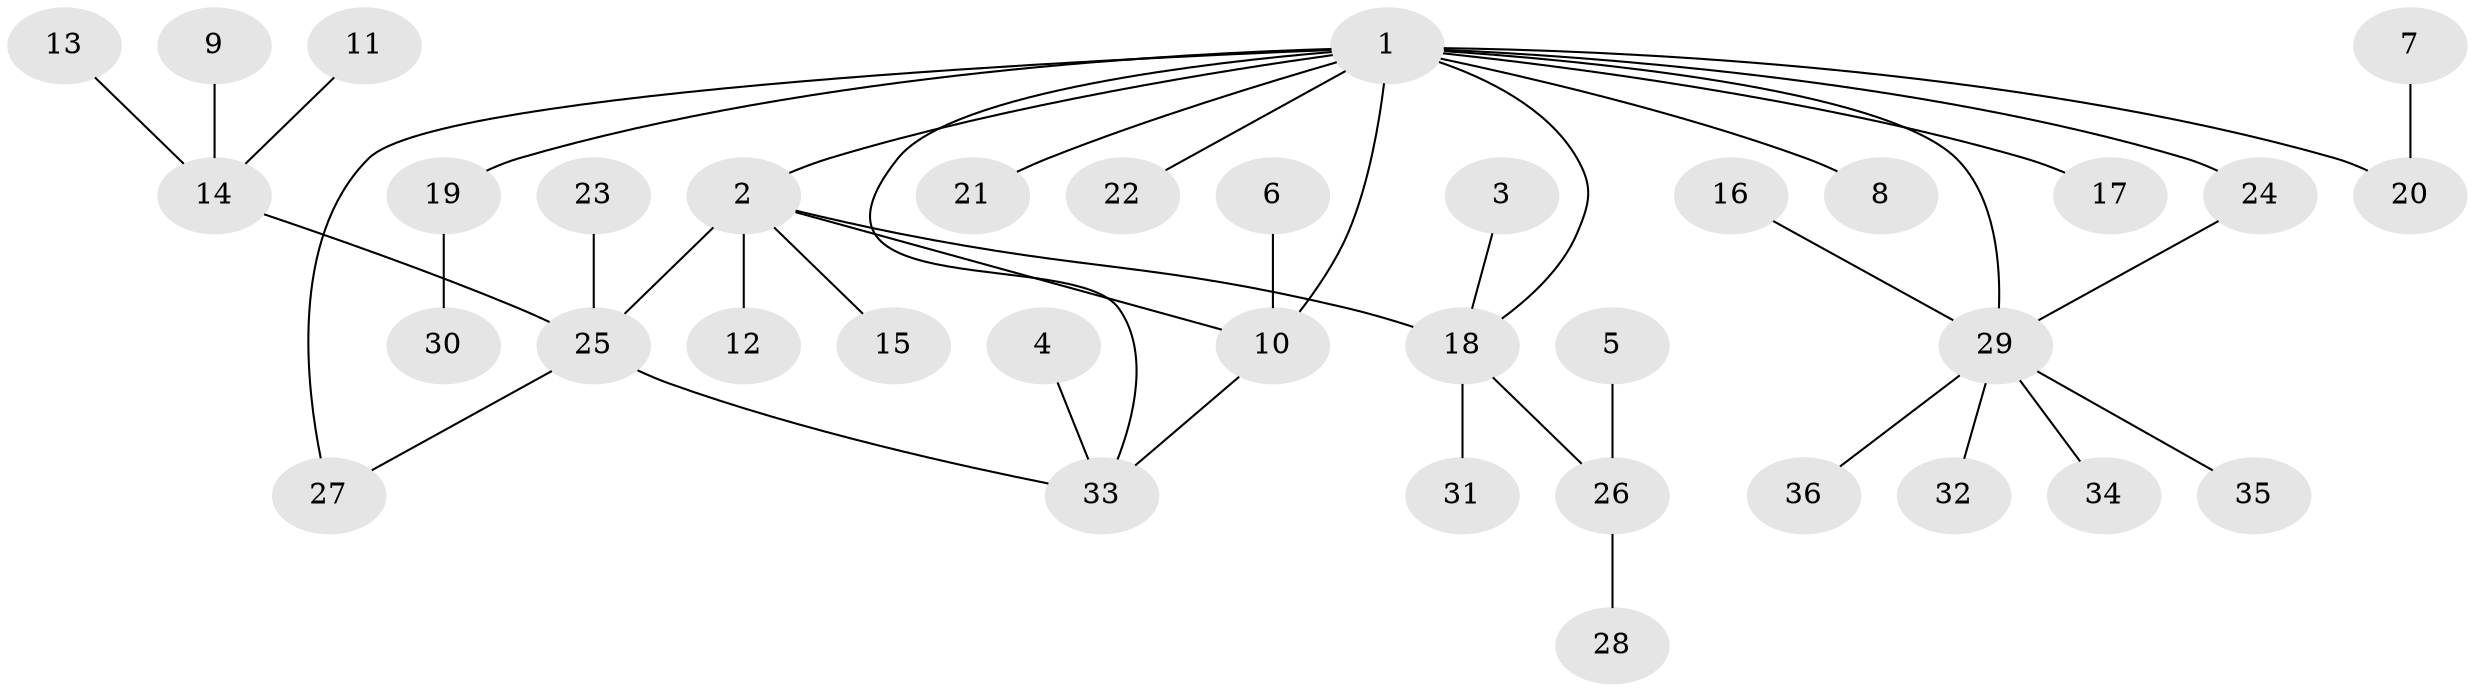 // original degree distribution, {6: 0.027777777777777776, 5: 0.09722222222222222, 3: 0.041666666666666664, 7: 0.027777777777777776, 4: 0.027777777777777776, 9: 0.013888888888888888, 2: 0.16666666666666666, 8: 0.027777777777777776, 1: 0.5694444444444444}
// Generated by graph-tools (version 1.1) at 2025/26/03/09/25 03:26:44]
// undirected, 36 vertices, 41 edges
graph export_dot {
graph [start="1"]
  node [color=gray90,style=filled];
  1;
  2;
  3;
  4;
  5;
  6;
  7;
  8;
  9;
  10;
  11;
  12;
  13;
  14;
  15;
  16;
  17;
  18;
  19;
  20;
  21;
  22;
  23;
  24;
  25;
  26;
  27;
  28;
  29;
  30;
  31;
  32;
  33;
  34;
  35;
  36;
  1 -- 2 [weight=1.0];
  1 -- 8 [weight=1.0];
  1 -- 10 [weight=2.0];
  1 -- 17 [weight=1.0];
  1 -- 18 [weight=1.0];
  1 -- 19 [weight=1.0];
  1 -- 20 [weight=2.0];
  1 -- 21 [weight=1.0];
  1 -- 22 [weight=1.0];
  1 -- 24 [weight=1.0];
  1 -- 27 [weight=3.0];
  1 -- 29 [weight=1.0];
  1 -- 33 [weight=1.0];
  2 -- 10 [weight=1.0];
  2 -- 12 [weight=1.0];
  2 -- 15 [weight=1.0];
  2 -- 18 [weight=2.0];
  2 -- 25 [weight=1.0];
  3 -- 18 [weight=1.0];
  4 -- 33 [weight=1.0];
  5 -- 26 [weight=1.0];
  6 -- 10 [weight=1.0];
  7 -- 20 [weight=1.0];
  9 -- 14 [weight=1.0];
  10 -- 33 [weight=2.0];
  11 -- 14 [weight=1.0];
  13 -- 14 [weight=1.0];
  14 -- 25 [weight=1.0];
  16 -- 29 [weight=1.0];
  18 -- 26 [weight=1.0];
  18 -- 31 [weight=1.0];
  19 -- 30 [weight=1.0];
  23 -- 25 [weight=1.0];
  24 -- 29 [weight=1.0];
  25 -- 27 [weight=1.0];
  25 -- 33 [weight=2.0];
  26 -- 28 [weight=1.0];
  29 -- 32 [weight=1.0];
  29 -- 34 [weight=1.0];
  29 -- 35 [weight=1.0];
  29 -- 36 [weight=1.0];
}
